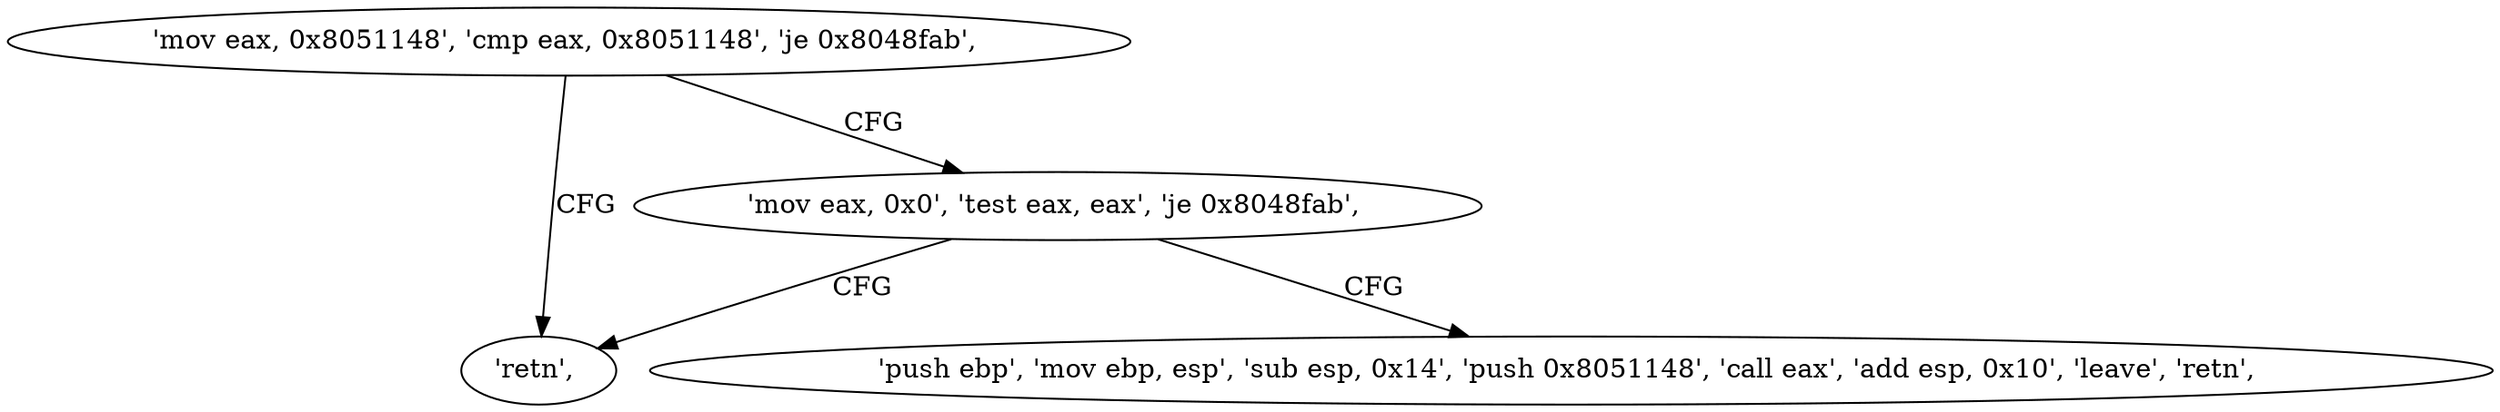 digraph "func" {
"134516612" [label = "'mov eax, 0x8051148', 'cmp eax, 0x8051148', 'je 0x8048fab', " ]
"134516651" [label = "'retn', " ]
"134516624" [label = "'mov eax, 0x0', 'test eax, eax', 'je 0x8048fab', " ]
"134516633" [label = "'push ebp', 'mov ebp, esp', 'sub esp, 0x14', 'push 0x8051148', 'call eax', 'add esp, 0x10', 'leave', 'retn', " ]
"134516612" -> "134516651" [ label = "CFG" ]
"134516612" -> "134516624" [ label = "CFG" ]
"134516624" -> "134516651" [ label = "CFG" ]
"134516624" -> "134516633" [ label = "CFG" ]
}
